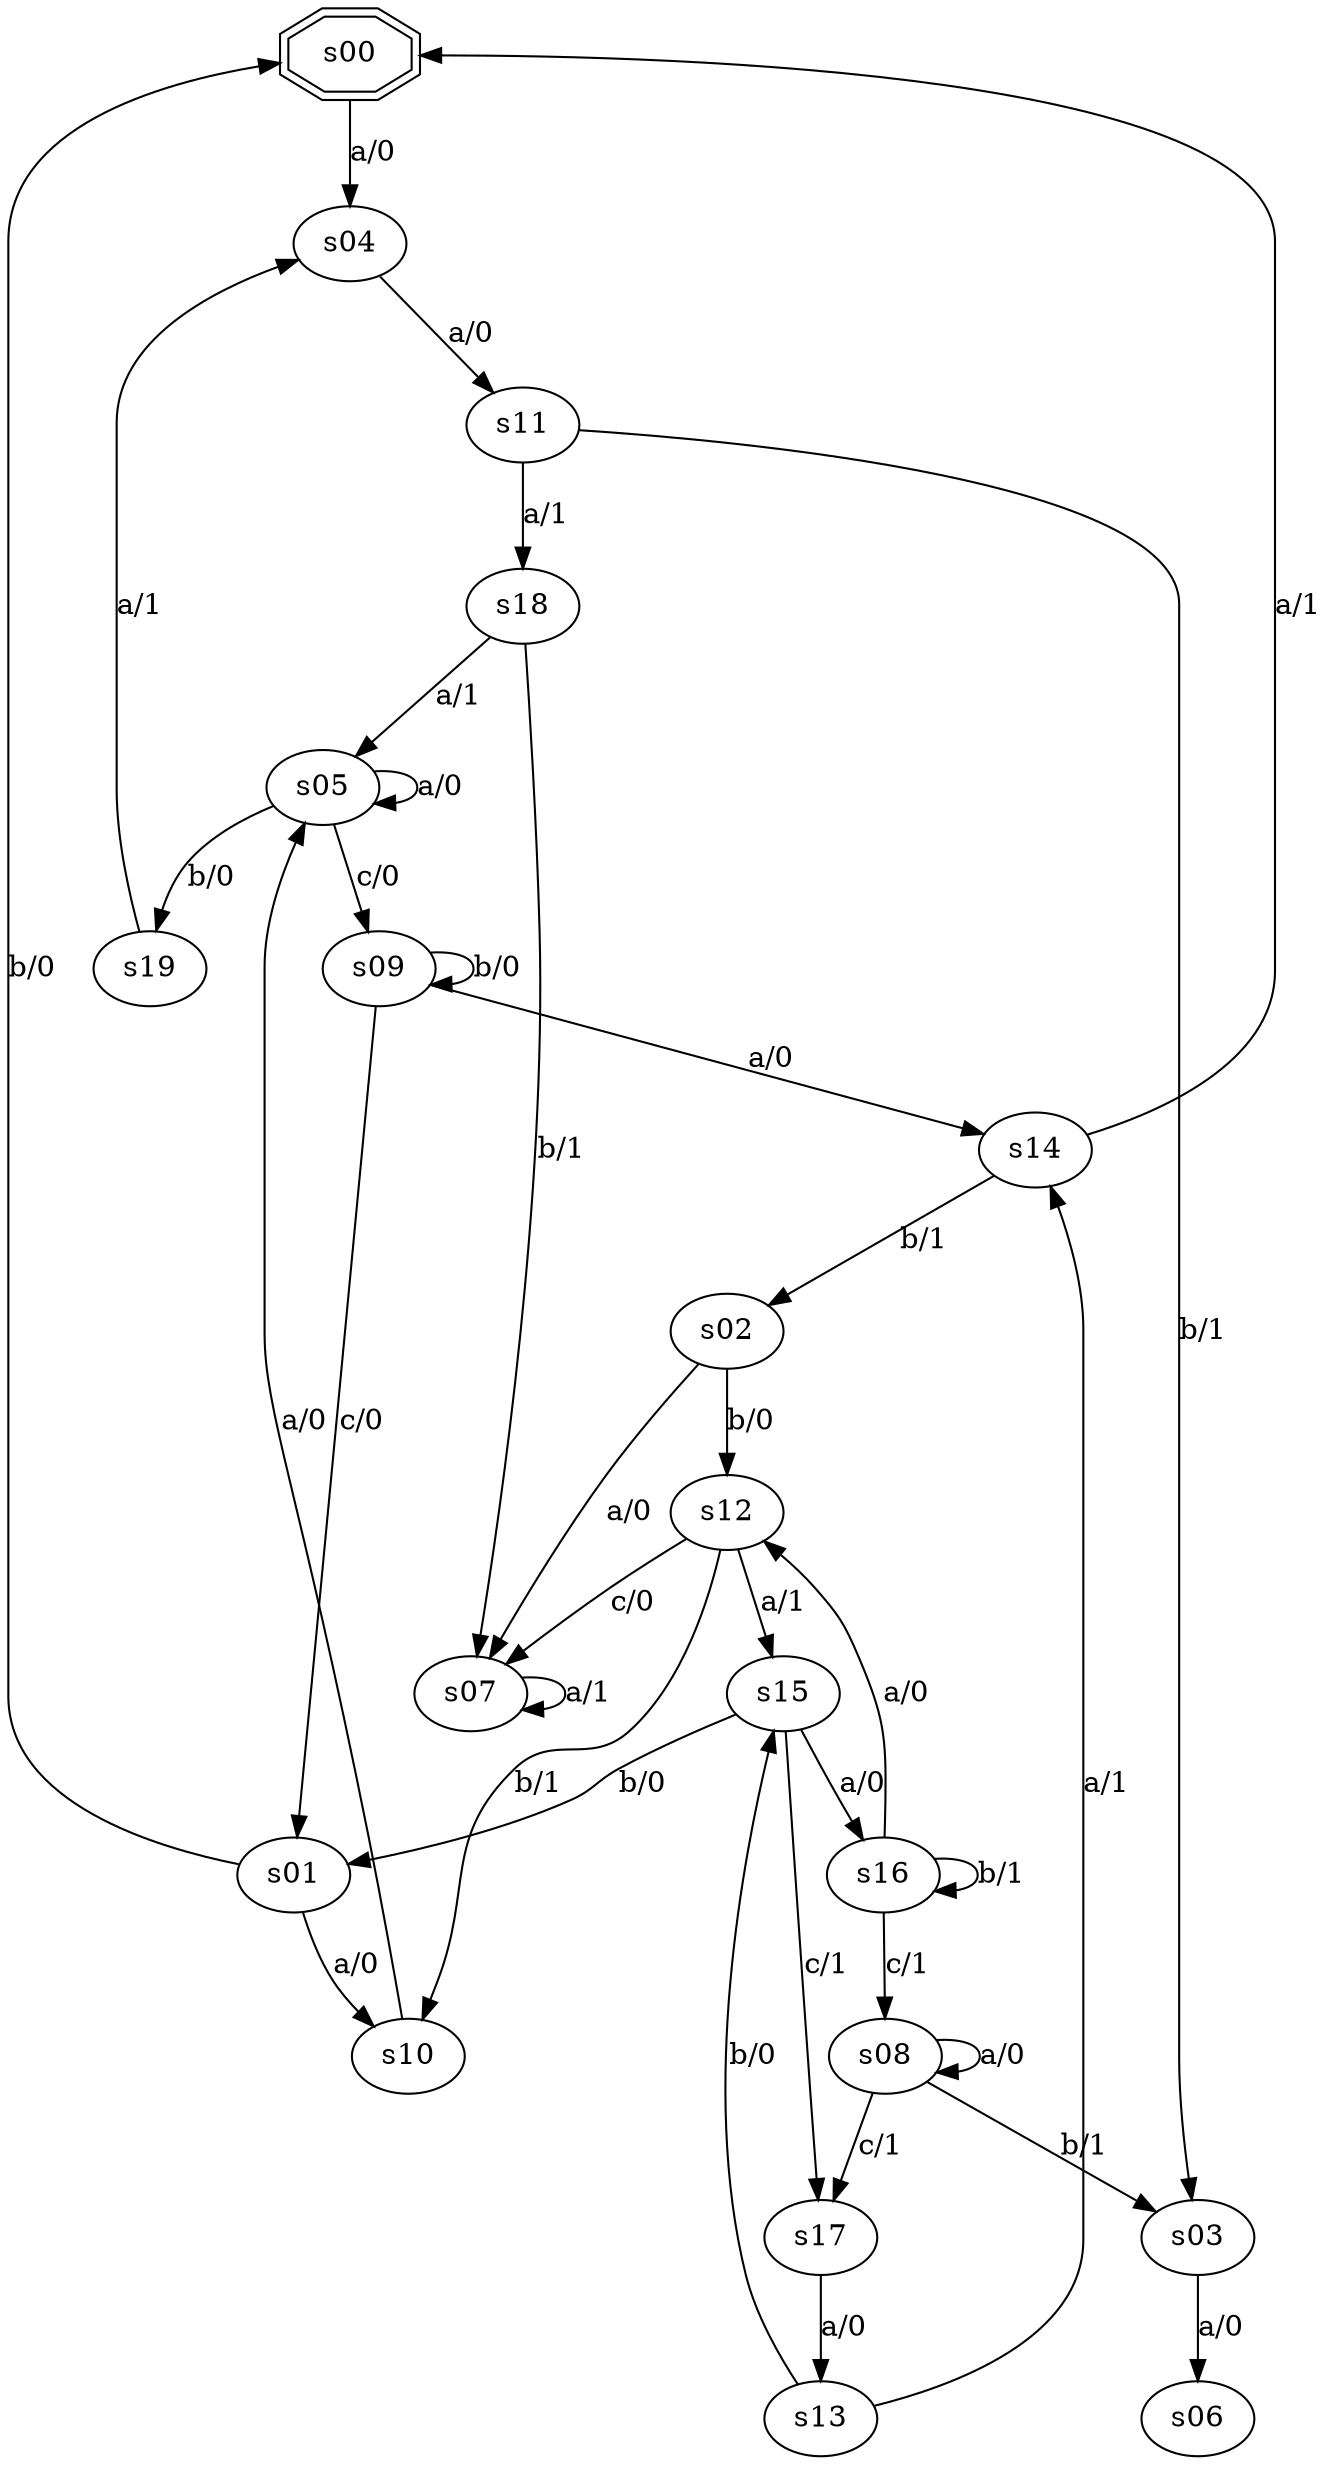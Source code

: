digraph graph_012 {
	s00 -> s04 [label="a/0"];
	s01 -> s10 [label="a/0"];
	s01 -> s00 [label="b/0"];
	s02 -> s07 [label="a/0"];
	s02 -> s12 [label="b/0"];
	s03 -> s06 [label="a/0"];
	s04 -> s11 [label="a/0"];
	s05 -> s05 [label="a/0"];
	s05 -> s19 [label="b/0"];
	s05 -> s09 [label="c/0"];
	s07 -> s07 [label="a/1"];
	s08 -> s08 [label="a/0"];
	s08 -> s03 [label="b/1"];
	s08 -> s17 [label="c/1"];
	s09 -> s14 [label="a/0"];
	s09 -> s09 [label="b/0"];
	s09 -> s01 [label="c/0"];
	s10 -> s05 [label="a/0"];
	s11 -> s18 [label="a/1"];
	s11 -> s03 [label="b/1"];
	s12 -> s15 [label="a/1"];
	s12 -> s10 [label="b/1"];
	s12 -> s07 [label="c/0"];
	s13 -> s14 [label="a/1"];
	s13 -> s15 [label="b/0"];
	s14 -> s00 [label="a/1"];
	s14 -> s02 [label="b/1"];
	s15 -> s16 [label="a/0"];
	s15 -> s01 [label="b/0"];
	s15 -> s17 [label="c/1"];
	s16 -> s12 [label="a/0"];
	s16 -> s16 [label="b/1"];
	s16 -> s08 [label="c/1"];
	s17 -> s13 [label="a/0"];
	s18 -> s05 [label="a/1"];
	s18 -> s07 [label="b/1"];
	s19 -> s04 [label="a/1"];
	s00 [shape=doubleoctagon];
}